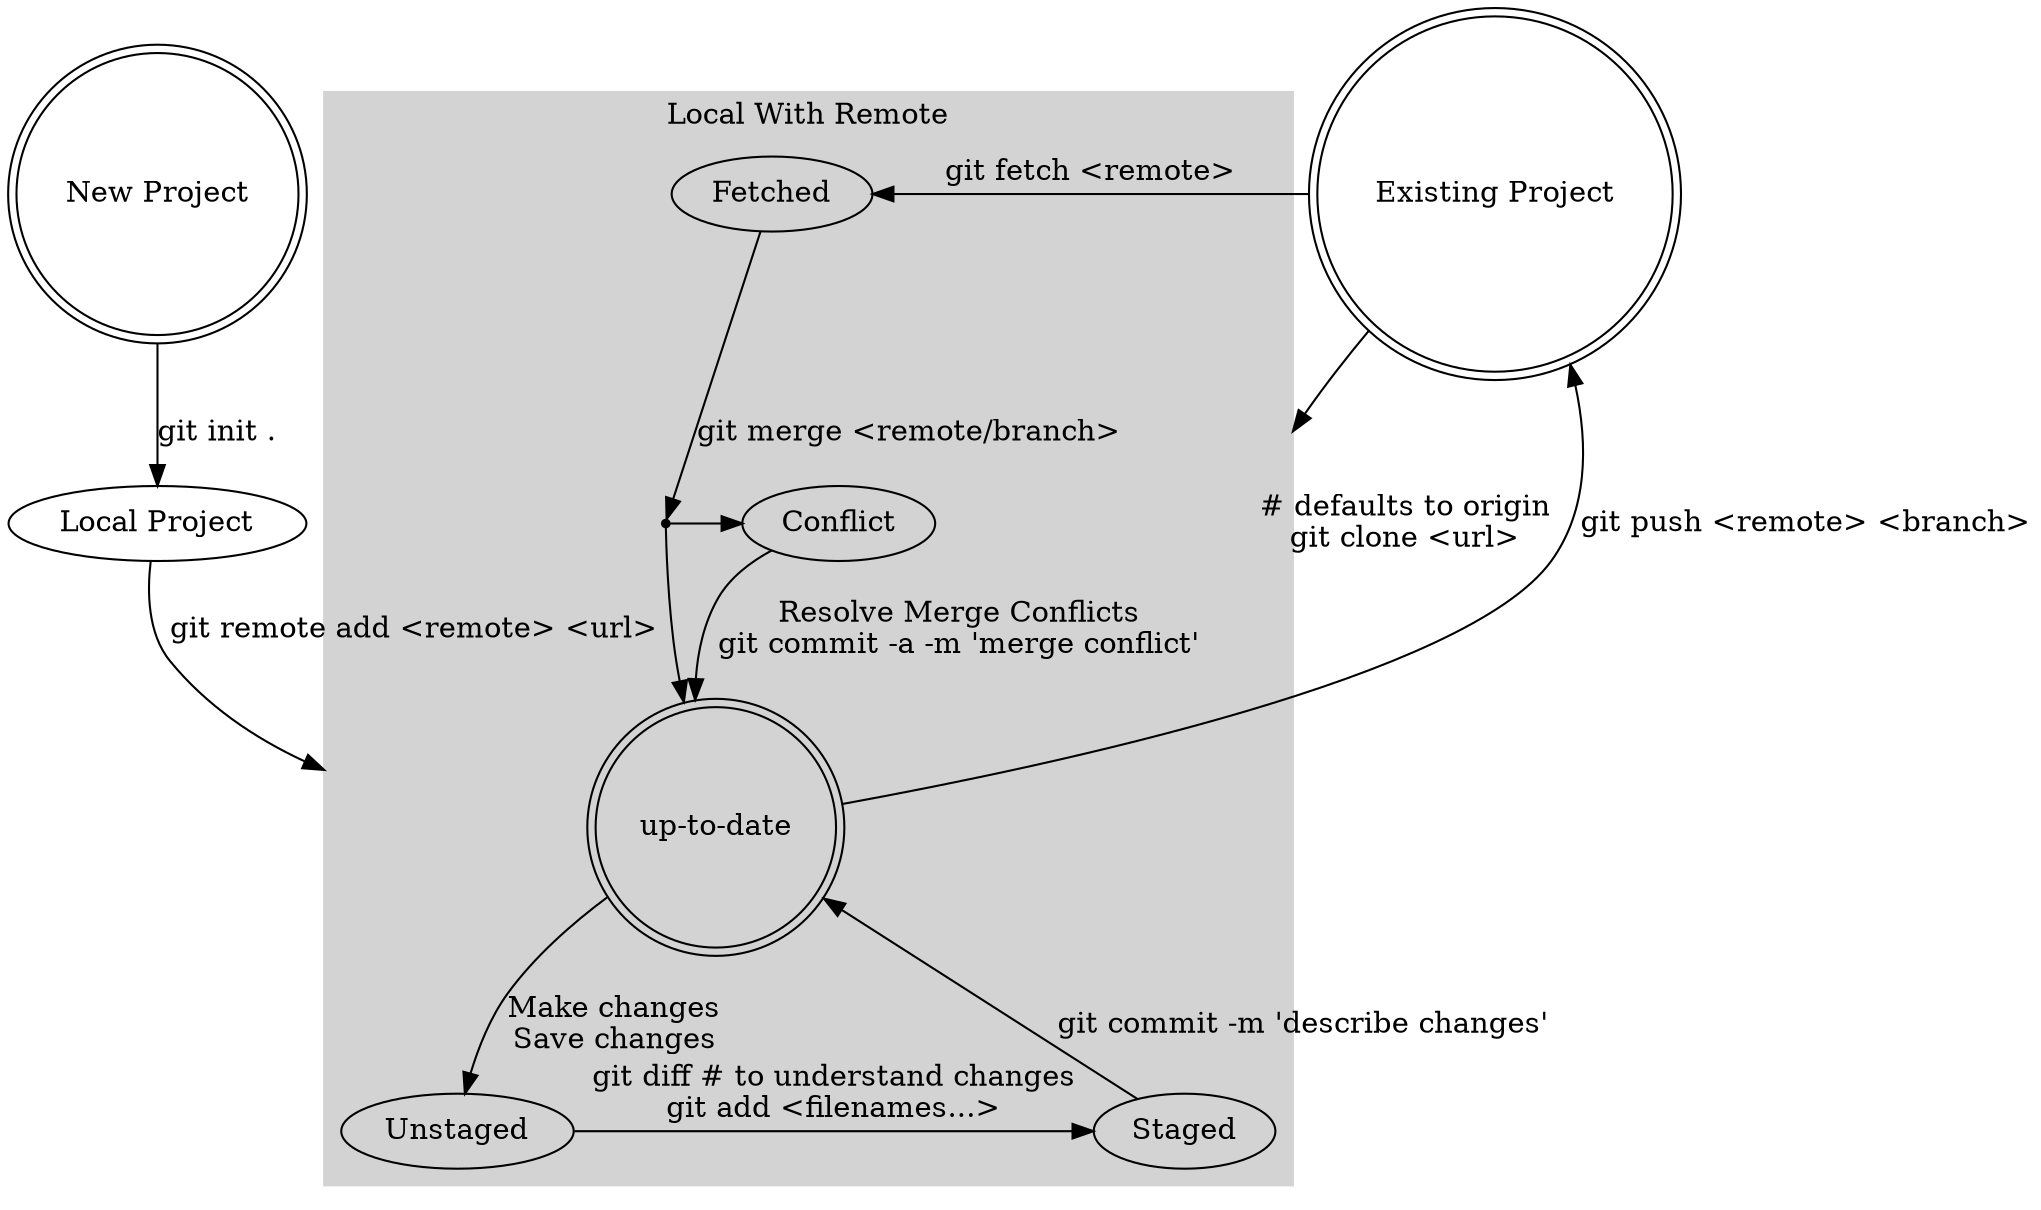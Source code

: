 digraph G {
        aize = "4,4"
        compound=true;
        {
                NewProject[label="New Project", shape=doublecircle];
                ExistingProject[label="Existing Project", shape=doublecircle];
                rank=same;
                };

        Local[label="Local Project"];
        subgraph cluster0 {
                label="Local With Remote";
                color=lightgray;
                style=filled;
                UpToDate [shape=doublecircle, label="up-to-date"];
                {Unstaged; Staged; rank=same;};

                UpToDate -> Unstaged [label="Make changes\nSave changes"];
                Unstaged -> Staged [label="git diff # to understand changes\ngit add <filenames...>"];
                Staged -> UpToDate [label="git commit -m 'describe changes'"];

                {Conflict; Point[shape=point, label=""];
                        rank=same;
                        }

                Fetched -> Point [label="git merge <remote/branch>"];
                Point -> {Conflict, UpToDate}
                Conflict -> UpToDate [label="Resolve Merge Conflicts\ngit commit -a -m 'merge conflict'"];
                };
                Local -> UpToDate [
                                  label="git remote add <remote> <url>",
                                  lhead=cluster0];
                NewProject -> Local [label="git init ."];
                ExistingProject -> UpToDate [
                                            label="# defaults to origin\ngit clone <url>"
                                            lhead=cluster0];
                UpToDate -> ExistingProject [label="git push <remote> <branch>"];
                ExistingProject -> Fetched [label="git fetch <remote>"];
}
